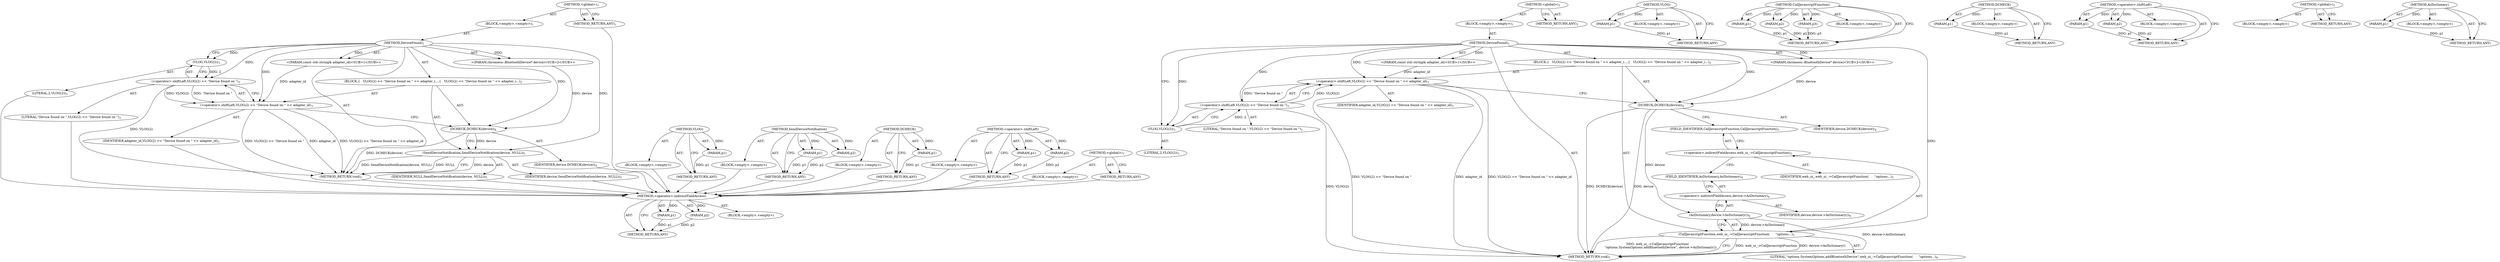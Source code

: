 digraph "&lt;global&gt;" {
vulnerable_73 [label=<(METHOD,&lt;operator&gt;.indirectFieldAccess)>];
vulnerable_74 [label=<(PARAM,p1)>];
vulnerable_75 [label=<(PARAM,p2)>];
vulnerable_76 [label=<(BLOCK,&lt;empty&gt;,&lt;empty&gt;)>];
vulnerable_77 [label=<(METHOD_RETURN,ANY)>];
vulnerable_6 [label=<(METHOD,&lt;global&gt;)<SUB>1</SUB>>];
vulnerable_7 [label=<(BLOCK,&lt;empty&gt;,&lt;empty&gt;)<SUB>1</SUB>>];
vulnerable_8 [label=<(METHOD,DeviceFound)<SUB>1</SUB>>];
vulnerable_9 [label="<(PARAM,const std::string&amp; adapter_id)<SUB>1</SUB>>"];
vulnerable_10 [label="<(PARAM,chromeos::BluetoothDevice* device)<SUB>2</SUB>>"];
vulnerable_11 [label=<(BLOCK,{
   VLOG(2) &lt;&lt; &quot;Device found on &quot; &lt;&lt; adapter_i...,{
   VLOG(2) &lt;&lt; &quot;Device found on &quot; &lt;&lt; adapter_i...)<SUB>2</SUB>>];
vulnerable_12 [label=<(&lt;operator&gt;.shiftLeft,VLOG(2) &lt;&lt; &quot;Device found on &quot; &lt;&lt; adapter_id)<SUB>3</SUB>>];
vulnerable_13 [label=<(&lt;operator&gt;.shiftLeft,VLOG(2) &lt;&lt; &quot;Device found on &quot;)<SUB>3</SUB>>];
vulnerable_14 [label=<(VLOG,VLOG(2))<SUB>3</SUB>>];
vulnerable_15 [label=<(LITERAL,2,VLOG(2))<SUB>3</SUB>>];
vulnerable_16 [label=<(LITERAL,&quot;Device found on &quot;,VLOG(2) &lt;&lt; &quot;Device found on &quot;)<SUB>3</SUB>>];
vulnerable_17 [label=<(IDENTIFIER,adapter_id,VLOG(2) &lt;&lt; &quot;Device found on &quot; &lt;&lt; adapter_id)<SUB>3</SUB>>];
vulnerable_18 [label=<(DCHECK,DCHECK(device))<SUB>4</SUB>>];
vulnerable_19 [label=<(IDENTIFIER,device,DCHECK(device))<SUB>4</SUB>>];
vulnerable_20 [label=<(CallJavascriptFunction,web_ui_-&gt;CallJavascriptFunction(
      &quot;options...)<SUB>5</SUB>>];
vulnerable_21 [label=<(&lt;operator&gt;.indirectFieldAccess,web_ui_-&gt;CallJavascriptFunction)<SUB>5</SUB>>];
vulnerable_22 [label=<(IDENTIFIER,web_ui_,web_ui_-&gt;CallJavascriptFunction(
      &quot;options...)<SUB>5</SUB>>];
vulnerable_23 [label=<(FIELD_IDENTIFIER,CallJavascriptFunction,CallJavascriptFunction)<SUB>5</SUB>>];
vulnerable_24 [label=<(LITERAL,&quot;options.SystemOptions.addBluetoothDevice&quot;,web_ui_-&gt;CallJavascriptFunction(
      &quot;options...)<SUB>6</SUB>>];
vulnerable_25 [label=<(AsDictionary,device-&gt;AsDictionary())<SUB>6</SUB>>];
vulnerable_26 [label=<(&lt;operator&gt;.indirectFieldAccess,device-&gt;AsDictionary)<SUB>6</SUB>>];
vulnerable_27 [label=<(IDENTIFIER,device,device-&gt;AsDictionary())<SUB>6</SUB>>];
vulnerable_28 [label=<(FIELD_IDENTIFIER,AsDictionary,AsDictionary)<SUB>6</SUB>>];
vulnerable_29 [label=<(METHOD_RETURN,void)<SUB>1</SUB>>];
vulnerable_31 [label=<(METHOD_RETURN,ANY)<SUB>1</SUB>>];
vulnerable_59 [label=<(METHOD,VLOG)>];
vulnerable_60 [label=<(PARAM,p1)>];
vulnerable_61 [label=<(BLOCK,&lt;empty&gt;,&lt;empty&gt;)>];
vulnerable_62 [label=<(METHOD_RETURN,ANY)>];
vulnerable_67 [label=<(METHOD,CallJavascriptFunction)>];
vulnerable_68 [label=<(PARAM,p1)>];
vulnerable_69 [label=<(PARAM,p2)>];
vulnerable_70 [label=<(PARAM,p3)>];
vulnerable_71 [label=<(BLOCK,&lt;empty&gt;,&lt;empty&gt;)>];
vulnerable_72 [label=<(METHOD_RETURN,ANY)>];
vulnerable_63 [label=<(METHOD,DCHECK)>];
vulnerable_64 [label=<(PARAM,p1)>];
vulnerable_65 [label=<(BLOCK,&lt;empty&gt;,&lt;empty&gt;)>];
vulnerable_66 [label=<(METHOD_RETURN,ANY)>];
vulnerable_54 [label=<(METHOD,&lt;operator&gt;.shiftLeft)>];
vulnerable_55 [label=<(PARAM,p1)>];
vulnerable_56 [label=<(PARAM,p2)>];
vulnerable_57 [label=<(BLOCK,&lt;empty&gt;,&lt;empty&gt;)>];
vulnerable_58 [label=<(METHOD_RETURN,ANY)>];
vulnerable_48 [label=<(METHOD,&lt;global&gt;)<SUB>1</SUB>>];
vulnerable_49 [label=<(BLOCK,&lt;empty&gt;,&lt;empty&gt;)>];
vulnerable_50 [label=<(METHOD_RETURN,ANY)>];
vulnerable_78 [label=<(METHOD,AsDictionary)>];
vulnerable_79 [label=<(PARAM,p1)>];
vulnerable_80 [label=<(BLOCK,&lt;empty&gt;,&lt;empty&gt;)>];
vulnerable_81 [label=<(METHOD_RETURN,ANY)>];
fixed_6 [label=<(METHOD,&lt;global&gt;)<SUB>1</SUB>>];
fixed_7 [label=<(BLOCK,&lt;empty&gt;,&lt;empty&gt;)<SUB>1</SUB>>];
fixed_8 [label=<(METHOD,DeviceFound)<SUB>1</SUB>>];
fixed_9 [label="<(PARAM,const std::string&amp; adapter_id)<SUB>1</SUB>>"];
fixed_10 [label="<(PARAM,chromeos::BluetoothDevice* device)<SUB>2</SUB>>"];
fixed_11 [label=<(BLOCK,{
   VLOG(2) &lt;&lt; &quot;Device found on &quot; &lt;&lt; adapter_i...,{
   VLOG(2) &lt;&lt; &quot;Device found on &quot; &lt;&lt; adapter_i...)<SUB>2</SUB>>];
fixed_12 [label=<(&lt;operator&gt;.shiftLeft,VLOG(2) &lt;&lt; &quot;Device found on &quot; &lt;&lt; adapter_id)<SUB>3</SUB>>];
fixed_13 [label=<(&lt;operator&gt;.shiftLeft,VLOG(2) &lt;&lt; &quot;Device found on &quot;)<SUB>3</SUB>>];
fixed_14 [label=<(VLOG,VLOG(2))<SUB>3</SUB>>];
fixed_15 [label=<(LITERAL,2,VLOG(2))<SUB>3</SUB>>];
fixed_16 [label=<(LITERAL,&quot;Device found on &quot;,VLOG(2) &lt;&lt; &quot;Device found on &quot;)<SUB>3</SUB>>];
fixed_17 [label=<(IDENTIFIER,adapter_id,VLOG(2) &lt;&lt; &quot;Device found on &quot; &lt;&lt; adapter_id)<SUB>3</SUB>>];
fixed_18 [label=<(DCHECK,DCHECK(device))<SUB>4</SUB>>];
fixed_19 [label=<(IDENTIFIER,device,DCHECK(device))<SUB>4</SUB>>];
fixed_20 [label=<(SendDeviceNotification,SendDeviceNotification(device, NULL))<SUB>5</SUB>>];
fixed_21 [label=<(IDENTIFIER,device,SendDeviceNotification(device, NULL))<SUB>5</SUB>>];
fixed_22 [label=<(IDENTIFIER,NULL,SendDeviceNotification(device, NULL))<SUB>5</SUB>>];
fixed_23 [label=<(METHOD_RETURN,void)<SUB>1</SUB>>];
fixed_25 [label=<(METHOD_RETURN,ANY)<SUB>1</SUB>>];
fixed_51 [label=<(METHOD,VLOG)>];
fixed_52 [label=<(PARAM,p1)>];
fixed_53 [label=<(BLOCK,&lt;empty&gt;,&lt;empty&gt;)>];
fixed_54 [label=<(METHOD_RETURN,ANY)>];
fixed_59 [label=<(METHOD,SendDeviceNotification)>];
fixed_60 [label=<(PARAM,p1)>];
fixed_61 [label=<(PARAM,p2)>];
fixed_62 [label=<(BLOCK,&lt;empty&gt;,&lt;empty&gt;)>];
fixed_63 [label=<(METHOD_RETURN,ANY)>];
fixed_55 [label=<(METHOD,DCHECK)>];
fixed_56 [label=<(PARAM,p1)>];
fixed_57 [label=<(BLOCK,&lt;empty&gt;,&lt;empty&gt;)>];
fixed_58 [label=<(METHOD_RETURN,ANY)>];
fixed_46 [label=<(METHOD,&lt;operator&gt;.shiftLeft)>];
fixed_47 [label=<(PARAM,p1)>];
fixed_48 [label=<(PARAM,p2)>];
fixed_49 [label=<(BLOCK,&lt;empty&gt;,&lt;empty&gt;)>];
fixed_50 [label=<(METHOD_RETURN,ANY)>];
fixed_40 [label=<(METHOD,&lt;global&gt;)<SUB>1</SUB>>];
fixed_41 [label=<(BLOCK,&lt;empty&gt;,&lt;empty&gt;)>];
fixed_42 [label=<(METHOD_RETURN,ANY)>];
vulnerable_73 -> vulnerable_74  [key=0, label="AST: "];
vulnerable_73 -> vulnerable_74  [key=1, label="DDG: "];
vulnerable_73 -> vulnerable_76  [key=0, label="AST: "];
vulnerable_73 -> vulnerable_75  [key=0, label="AST: "];
vulnerable_73 -> vulnerable_75  [key=1, label="DDG: "];
vulnerable_73 -> vulnerable_77  [key=0, label="AST: "];
vulnerable_73 -> vulnerable_77  [key=1, label="CFG: "];
vulnerable_74 -> vulnerable_77  [key=0, label="DDG: p1"];
vulnerable_75 -> vulnerable_77  [key=0, label="DDG: p2"];
vulnerable_6 -> vulnerable_7  [key=0, label="AST: "];
vulnerable_6 -> vulnerable_31  [key=0, label="AST: "];
vulnerable_6 -> vulnerable_31  [key=1, label="CFG: "];
vulnerable_7 -> vulnerable_8  [key=0, label="AST: "];
vulnerable_8 -> vulnerable_9  [key=0, label="AST: "];
vulnerable_8 -> vulnerable_9  [key=1, label="DDG: "];
vulnerable_8 -> vulnerable_10  [key=0, label="AST: "];
vulnerable_8 -> vulnerable_10  [key=1, label="DDG: "];
vulnerable_8 -> vulnerable_11  [key=0, label="AST: "];
vulnerable_8 -> vulnerable_29  [key=0, label="AST: "];
vulnerable_8 -> vulnerable_14  [key=0, label="CFG: "];
vulnerable_8 -> vulnerable_14  [key=1, label="DDG: "];
vulnerable_8 -> vulnerable_12  [key=0, label="DDG: "];
vulnerable_8 -> vulnerable_18  [key=0, label="DDG: "];
vulnerable_8 -> vulnerable_20  [key=0, label="DDG: "];
vulnerable_8 -> vulnerable_13  [key=0, label="DDG: "];
vulnerable_9 -> vulnerable_12  [key=0, label="DDG: adapter_id"];
vulnerable_10 -> vulnerable_18  [key=0, label="DDG: device"];
vulnerable_11 -> vulnerable_12  [key=0, label="AST: "];
vulnerable_11 -> vulnerable_18  [key=0, label="AST: "];
vulnerable_11 -> vulnerable_20  [key=0, label="AST: "];
vulnerable_12 -> vulnerable_13  [key=0, label="AST: "];
vulnerable_12 -> vulnerable_17  [key=0, label="AST: "];
vulnerable_12 -> vulnerable_18  [key=0, label="CFG: "];
vulnerable_12 -> vulnerable_29  [key=0, label="DDG: VLOG(2) &lt;&lt; &quot;Device found on &quot;"];
vulnerable_12 -> vulnerable_29  [key=1, label="DDG: adapter_id"];
vulnerable_12 -> vulnerable_29  [key=2, label="DDG: VLOG(2) &lt;&lt; &quot;Device found on &quot; &lt;&lt; adapter_id"];
vulnerable_13 -> vulnerable_14  [key=0, label="AST: "];
vulnerable_13 -> vulnerable_16  [key=0, label="AST: "];
vulnerable_13 -> vulnerable_12  [key=0, label="CFG: "];
vulnerable_13 -> vulnerable_12  [key=1, label="DDG: VLOG(2)"];
vulnerable_13 -> vulnerable_12  [key=2, label="DDG: &quot;Device found on &quot;"];
vulnerable_13 -> vulnerable_29  [key=0, label="DDG: VLOG(2)"];
vulnerable_14 -> vulnerable_15  [key=0, label="AST: "];
vulnerable_14 -> vulnerable_13  [key=0, label="CFG: "];
vulnerable_14 -> vulnerable_13  [key=1, label="DDG: 2"];
vulnerable_18 -> vulnerable_19  [key=0, label="AST: "];
vulnerable_18 -> vulnerable_23  [key=0, label="CFG: "];
vulnerable_18 -> vulnerable_29  [key=0, label="DDG: device"];
vulnerable_18 -> vulnerable_29  [key=1, label="DDG: DCHECK(device)"];
vulnerable_18 -> vulnerable_25  [key=0, label="DDG: device"];
vulnerable_20 -> vulnerable_21  [key=0, label="AST: "];
vulnerable_20 -> vulnerable_24  [key=0, label="AST: "];
vulnerable_20 -> vulnerable_25  [key=0, label="AST: "];
vulnerable_20 -> vulnerable_29  [key=0, label="CFG: "];
vulnerable_20 -> vulnerable_29  [key=1, label="DDG: web_ui_-&gt;CallJavascriptFunction"];
vulnerable_20 -> vulnerable_29  [key=2, label="DDG: device-&gt;AsDictionary()"];
vulnerable_20 -> vulnerable_29  [key=3, label="DDG: web_ui_-&gt;CallJavascriptFunction(
      &quot;options.SystemOptions.addBluetoothDevice&quot;, device-&gt;AsDictionary())"];
vulnerable_21 -> vulnerable_22  [key=0, label="AST: "];
vulnerable_21 -> vulnerable_23  [key=0, label="AST: "];
vulnerable_21 -> vulnerable_28  [key=0, label="CFG: "];
vulnerable_23 -> vulnerable_21  [key=0, label="CFG: "];
vulnerable_25 -> vulnerable_26  [key=0, label="AST: "];
vulnerable_25 -> vulnerable_20  [key=0, label="CFG: "];
vulnerable_25 -> vulnerable_20  [key=1, label="DDG: device-&gt;AsDictionary"];
vulnerable_25 -> vulnerable_29  [key=0, label="DDG: device-&gt;AsDictionary"];
vulnerable_26 -> vulnerable_27  [key=0, label="AST: "];
vulnerable_26 -> vulnerable_28  [key=0, label="AST: "];
vulnerable_26 -> vulnerable_25  [key=0, label="CFG: "];
vulnerable_28 -> vulnerable_26  [key=0, label="CFG: "];
vulnerable_59 -> vulnerable_60  [key=0, label="AST: "];
vulnerable_59 -> vulnerable_60  [key=1, label="DDG: "];
vulnerable_59 -> vulnerable_61  [key=0, label="AST: "];
vulnerable_59 -> vulnerable_62  [key=0, label="AST: "];
vulnerable_59 -> vulnerable_62  [key=1, label="CFG: "];
vulnerable_60 -> vulnerable_62  [key=0, label="DDG: p1"];
vulnerable_67 -> vulnerable_68  [key=0, label="AST: "];
vulnerable_67 -> vulnerable_68  [key=1, label="DDG: "];
vulnerable_67 -> vulnerable_71  [key=0, label="AST: "];
vulnerable_67 -> vulnerable_69  [key=0, label="AST: "];
vulnerable_67 -> vulnerable_69  [key=1, label="DDG: "];
vulnerable_67 -> vulnerable_72  [key=0, label="AST: "];
vulnerable_67 -> vulnerable_72  [key=1, label="CFG: "];
vulnerable_67 -> vulnerable_70  [key=0, label="AST: "];
vulnerable_67 -> vulnerable_70  [key=1, label="DDG: "];
vulnerable_68 -> vulnerable_72  [key=0, label="DDG: p1"];
vulnerable_69 -> vulnerable_72  [key=0, label="DDG: p2"];
vulnerable_70 -> vulnerable_72  [key=0, label="DDG: p3"];
vulnerable_63 -> vulnerable_64  [key=0, label="AST: "];
vulnerable_63 -> vulnerable_64  [key=1, label="DDG: "];
vulnerable_63 -> vulnerable_65  [key=0, label="AST: "];
vulnerable_63 -> vulnerable_66  [key=0, label="AST: "];
vulnerable_63 -> vulnerable_66  [key=1, label="CFG: "];
vulnerable_64 -> vulnerable_66  [key=0, label="DDG: p1"];
vulnerable_54 -> vulnerable_55  [key=0, label="AST: "];
vulnerable_54 -> vulnerable_55  [key=1, label="DDG: "];
vulnerable_54 -> vulnerable_57  [key=0, label="AST: "];
vulnerable_54 -> vulnerable_56  [key=0, label="AST: "];
vulnerable_54 -> vulnerable_56  [key=1, label="DDG: "];
vulnerable_54 -> vulnerable_58  [key=0, label="AST: "];
vulnerable_54 -> vulnerable_58  [key=1, label="CFG: "];
vulnerable_55 -> vulnerable_58  [key=0, label="DDG: p1"];
vulnerable_56 -> vulnerable_58  [key=0, label="DDG: p2"];
vulnerable_48 -> vulnerable_49  [key=0, label="AST: "];
vulnerable_48 -> vulnerable_50  [key=0, label="AST: "];
vulnerable_48 -> vulnerable_50  [key=1, label="CFG: "];
vulnerable_78 -> vulnerable_79  [key=0, label="AST: "];
vulnerable_78 -> vulnerable_79  [key=1, label="DDG: "];
vulnerable_78 -> vulnerable_80  [key=0, label="AST: "];
vulnerable_78 -> vulnerable_81  [key=0, label="AST: "];
vulnerable_78 -> vulnerable_81  [key=1, label="CFG: "];
vulnerable_79 -> vulnerable_81  [key=0, label="DDG: p1"];
fixed_6 -> fixed_7  [key=0, label="AST: "];
fixed_6 -> fixed_25  [key=0, label="AST: "];
fixed_6 -> fixed_25  [key=1, label="CFG: "];
fixed_7 -> fixed_8  [key=0, label="AST: "];
fixed_8 -> fixed_9  [key=0, label="AST: "];
fixed_8 -> fixed_9  [key=1, label="DDG: "];
fixed_8 -> fixed_10  [key=0, label="AST: "];
fixed_8 -> fixed_10  [key=1, label="DDG: "];
fixed_8 -> fixed_11  [key=0, label="AST: "];
fixed_8 -> fixed_23  [key=0, label="AST: "];
fixed_8 -> fixed_14  [key=0, label="CFG: "];
fixed_8 -> fixed_14  [key=1, label="DDG: "];
fixed_8 -> fixed_12  [key=0, label="DDG: "];
fixed_8 -> fixed_18  [key=0, label="DDG: "];
fixed_8 -> fixed_20  [key=0, label="DDG: "];
fixed_8 -> fixed_13  [key=0, label="DDG: "];
fixed_9 -> fixed_12  [key=0, label="DDG: adapter_id"];
fixed_10 -> fixed_18  [key=0, label="DDG: device"];
fixed_11 -> fixed_12  [key=0, label="AST: "];
fixed_11 -> fixed_18  [key=0, label="AST: "];
fixed_11 -> fixed_20  [key=0, label="AST: "];
fixed_12 -> fixed_13  [key=0, label="AST: "];
fixed_12 -> fixed_17  [key=0, label="AST: "];
fixed_12 -> fixed_18  [key=0, label="CFG: "];
fixed_12 -> fixed_23  [key=0, label="DDG: VLOG(2) &lt;&lt; &quot;Device found on &quot;"];
fixed_12 -> fixed_23  [key=1, label="DDG: adapter_id"];
fixed_12 -> fixed_23  [key=2, label="DDG: VLOG(2) &lt;&lt; &quot;Device found on &quot; &lt;&lt; adapter_id"];
fixed_13 -> fixed_14  [key=0, label="AST: "];
fixed_13 -> fixed_16  [key=0, label="AST: "];
fixed_13 -> fixed_12  [key=0, label="CFG: "];
fixed_13 -> fixed_12  [key=1, label="DDG: VLOG(2)"];
fixed_13 -> fixed_12  [key=2, label="DDG: &quot;Device found on &quot;"];
fixed_13 -> fixed_23  [key=0, label="DDG: VLOG(2)"];
fixed_14 -> fixed_15  [key=0, label="AST: "];
fixed_14 -> fixed_13  [key=0, label="CFG: "];
fixed_14 -> fixed_13  [key=1, label="DDG: 2"];
fixed_15 -> vulnerable_73  [key=0];
fixed_16 -> vulnerable_73  [key=0];
fixed_17 -> vulnerable_73  [key=0];
fixed_18 -> fixed_19  [key=0, label="AST: "];
fixed_18 -> fixed_20  [key=0, label="CFG: "];
fixed_18 -> fixed_20  [key=1, label="DDG: device"];
fixed_18 -> fixed_23  [key=0, label="DDG: DCHECK(device)"];
fixed_19 -> vulnerable_73  [key=0];
fixed_20 -> fixed_21  [key=0, label="AST: "];
fixed_20 -> fixed_22  [key=0, label="AST: "];
fixed_20 -> fixed_23  [key=0, label="CFG: "];
fixed_20 -> fixed_23  [key=1, label="DDG: device"];
fixed_20 -> fixed_23  [key=2, label="DDG: SendDeviceNotification(device, NULL)"];
fixed_20 -> fixed_23  [key=3, label="DDG: NULL"];
fixed_21 -> vulnerable_73  [key=0];
fixed_22 -> vulnerable_73  [key=0];
fixed_23 -> vulnerable_73  [key=0];
fixed_25 -> vulnerable_73  [key=0];
fixed_51 -> fixed_52  [key=0, label="AST: "];
fixed_51 -> fixed_52  [key=1, label="DDG: "];
fixed_51 -> fixed_53  [key=0, label="AST: "];
fixed_51 -> fixed_54  [key=0, label="AST: "];
fixed_51 -> fixed_54  [key=1, label="CFG: "];
fixed_52 -> fixed_54  [key=0, label="DDG: p1"];
fixed_53 -> vulnerable_73  [key=0];
fixed_54 -> vulnerable_73  [key=0];
fixed_59 -> fixed_60  [key=0, label="AST: "];
fixed_59 -> fixed_60  [key=1, label="DDG: "];
fixed_59 -> fixed_62  [key=0, label="AST: "];
fixed_59 -> fixed_61  [key=0, label="AST: "];
fixed_59 -> fixed_61  [key=1, label="DDG: "];
fixed_59 -> fixed_63  [key=0, label="AST: "];
fixed_59 -> fixed_63  [key=1, label="CFG: "];
fixed_60 -> fixed_63  [key=0, label="DDG: p1"];
fixed_61 -> fixed_63  [key=0, label="DDG: p2"];
fixed_62 -> vulnerable_73  [key=0];
fixed_63 -> vulnerable_73  [key=0];
fixed_55 -> fixed_56  [key=0, label="AST: "];
fixed_55 -> fixed_56  [key=1, label="DDG: "];
fixed_55 -> fixed_57  [key=0, label="AST: "];
fixed_55 -> fixed_58  [key=0, label="AST: "];
fixed_55 -> fixed_58  [key=1, label="CFG: "];
fixed_56 -> fixed_58  [key=0, label="DDG: p1"];
fixed_57 -> vulnerable_73  [key=0];
fixed_58 -> vulnerable_73  [key=0];
fixed_46 -> fixed_47  [key=0, label="AST: "];
fixed_46 -> fixed_47  [key=1, label="DDG: "];
fixed_46 -> fixed_49  [key=0, label="AST: "];
fixed_46 -> fixed_48  [key=0, label="AST: "];
fixed_46 -> fixed_48  [key=1, label="DDG: "];
fixed_46 -> fixed_50  [key=0, label="AST: "];
fixed_46 -> fixed_50  [key=1, label="CFG: "];
fixed_47 -> fixed_50  [key=0, label="DDG: p1"];
fixed_48 -> fixed_50  [key=0, label="DDG: p2"];
fixed_49 -> vulnerable_73  [key=0];
fixed_50 -> vulnerable_73  [key=0];
fixed_40 -> fixed_41  [key=0, label="AST: "];
fixed_40 -> fixed_42  [key=0, label="AST: "];
fixed_40 -> fixed_42  [key=1, label="CFG: "];
fixed_41 -> vulnerable_73  [key=0];
fixed_42 -> vulnerable_73  [key=0];
}
